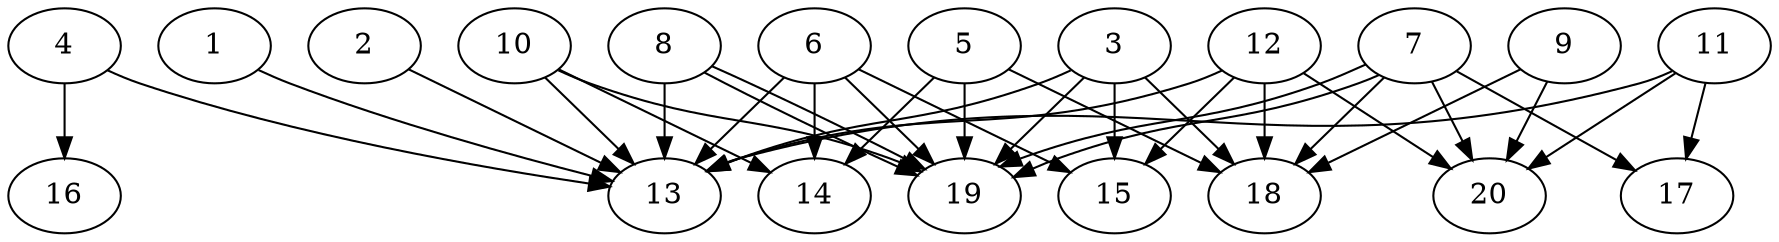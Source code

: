 // DAG automatically generated by daggen at Tue Aug  6 16:20:30 2019
// ./daggen --dot -n 20 --ccr 0.4 --fat 0.8 --regular 0.5 --density 0.8 --mindata 5242880 --maxdata 52428800 
digraph G {
  1 [size="55464960", alpha="0.19", expect_size="22185984"] 
  1 -> 13 [size ="22185984"]
  2 [size="111662080", alpha="0.19", expect_size="44664832"] 
  2 -> 13 [size ="44664832"]
  3 [size="98060800", alpha="0.08", expect_size="39224320"] 
  3 -> 13 [size ="39224320"]
  3 -> 15 [size ="39224320"]
  3 -> 18 [size ="39224320"]
  3 -> 19 [size ="39224320"]
  4 [size="116080640", alpha="0.08", expect_size="46432256"] 
  4 -> 13 [size ="46432256"]
  4 -> 16 [size ="46432256"]
  5 [size="60239360", alpha="0.01", expect_size="24095744"] 
  5 -> 14 [size ="24095744"]
  5 -> 18 [size ="24095744"]
  5 -> 19 [size ="24095744"]
  6 [size="31288320", alpha="0.15", expect_size="12515328"] 
  6 -> 13 [size ="12515328"]
  6 -> 14 [size ="12515328"]
  6 -> 15 [size ="12515328"]
  6 -> 19 [size ="12515328"]
  7 [size="111142400", alpha="0.03", expect_size="44456960"] 
  7 -> 17 [size ="44456960"]
  7 -> 18 [size ="44456960"]
  7 -> 19 [size ="44456960"]
  7 -> 19 [size ="44456960"]
  7 -> 20 [size ="44456960"]
  8 [size="70269440", alpha="0.15", expect_size="28107776"] 
  8 -> 13 [size ="28107776"]
  8 -> 19 [size ="28107776"]
  8 -> 19 [size ="28107776"]
  9 [size="13363200", alpha="0.10", expect_size="5345280"] 
  9 -> 18 [size ="5345280"]
  9 -> 20 [size ="5345280"]
  10 [size="96783360", alpha="0.04", expect_size="38713344"] 
  10 -> 13 [size ="38713344"]
  10 -> 14 [size ="38713344"]
  10 -> 19 [size ="38713344"]
  11 [size="81681920", alpha="0.01", expect_size="32672768"] 
  11 -> 13 [size ="32672768"]
  11 -> 17 [size ="32672768"]
  11 -> 20 [size ="32672768"]
  12 [size="76072960", alpha="0.11", expect_size="30429184"] 
  12 -> 13 [size ="30429184"]
  12 -> 15 [size ="30429184"]
  12 -> 18 [size ="30429184"]
  12 -> 20 [size ="30429184"]
  13 [size="71964160", alpha="0.08", expect_size="28785664"] 
  14 [size="117370880", alpha="0.05", expect_size="46948352"] 
  15 [size="45957120", alpha="0.04", expect_size="18382848"] 
  16 [size="52866560", alpha="0.05", expect_size="21146624"] 
  17 [size="24878080", alpha="0.17", expect_size="9951232"] 
  18 [size="44674560", alpha="0.03", expect_size="17869824"] 
  19 [size="15879680", alpha="0.18", expect_size="6351872"] 
  20 [size="73090560", alpha="0.16", expect_size="29236224"] 
}
